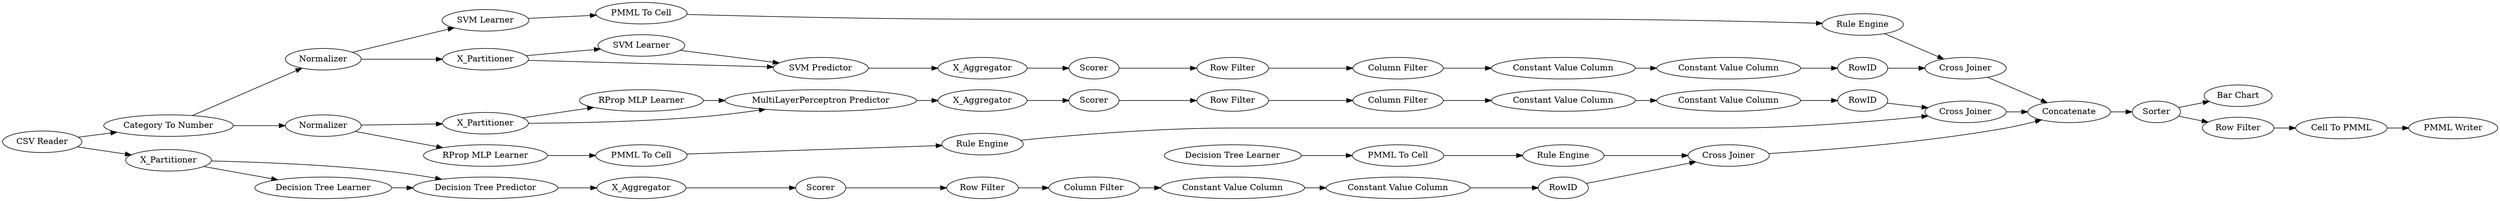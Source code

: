 digraph {
	"-5250185753102219819_293" [label=RowID]
	"-7744423721730419013_2" [label=X_Partitioner]
	"-472430715471357985_35" [label="Rule Engine"]
	"62881648462248151_9" [label="Row Filter"]
	"-1990225524461813240_39" [label="Cross Joiner"]
	"-4950333199261809131_40" [label=Scorer]
	"-7744423721730419013_7" [label=X_Aggregator]
	"4774450561869129030_294" [label="Column Filter"]
	"4989308757908606776_59" [label="Bar Chart"]
	"-4950333199261809131_31" [label="RProp MLP Learner"]
	"-7744423721730419013_32" [label="Decision Tree Predictor"]
	"-1990225524461813240_40" [label=Normalizer]
	"1169070269173500496_33" [label="Decision Tree Learner"]
	"4774450561869129030_290" [label="Constant Value Column"]
	"4774450561869129030_293" [label=RowID]
	"-1990225524461813240_31" [label="SVM Learner"]
	"4989308757908606776_67" [label="CSV Reader"]
	"4989308757908606776_65" [label=Concatenate]
	"62881648462248151_294" [label="Column Filter"]
	"-4950333199261809131_32" [label="MultiLayerPerceptron Predictor"]
	"-1990225524461813240_2" [label=X_Partitioner]
	"-4950333199261809131_2" [label=X_Partitioner]
	"-4950333199261809131_38" [label="Cross Joiner"]
	"-7744423721730419013_39" [label=Scorer]
	"4774450561869129030_9" [label="Row Filter"]
	"4989308757908606776_73" [label="Category To Number"]
	"-251562887237808611_34" [label="Rule Engine"]
	"1169070269173500496_28" [label="PMML To Cell"]
	"-7744423721730419013_38" [label="Cross Joiner"]
	"-1990225524461813240_41" [label=Scorer]
	"-251562887237808611_35" [label="RProp MLP Learner"]
	"-5250185753102219819_290" [label="Constant Value Column"]
	"-1990225524461813240_32" [label="SVM Predictor"]
	"4989308757908606776_64" [label="PMML Writer"]
	"1169070269173500496_34" [label="Rule Engine"]
	"-472430715471357985_34" [label="PMML To Cell"]
	"62881648462248151_292" [label="Constant Value Column"]
	"62881648462248151_290" [label="Constant Value Column"]
	"-472430715471357985_33" [label="SVM Learner"]
	"-1990225524461813240_7" [label=X_Aggregator]
	"62881648462248151_293" [label=RowID]
	"-251562887237808611_22" [label="PMML To Cell"]
	"-5250185753102219819_9" [label="Row Filter"]
	"4989308757908606776_68" [label="Cell To PMML"]
	"-7744423721730419013_31" [label="Decision Tree Learner"]
	"-4950333199261809131_39" [label=Normalizer]
	"-5250185753102219819_292" [label="Constant Value Column"]
	"-4950333199261809131_7" [label=X_Aggregator]
	"4989308757908606776_71" [label="Row Filter"]
	"-5250185753102219819_294" [label="Column Filter"]
	"4774450561869129030_292" [label="Constant Value Column"]
	"4989308757908606776_66" [label=Sorter]
	"4989308757908606776_66" -> "4989308757908606776_71"
	"-1990225524461813240_40" -> "-1990225524461813240_2"
	"-7744423721730419013_39" -> "62881648462248151_9"
	"4774450561869129030_294" -> "4774450561869129030_290"
	"-251562887237808611_22" -> "-251562887237808611_34"
	"-4950333199261809131_7" -> "-4950333199261809131_40"
	"4774450561869129030_292" -> "4774450561869129030_293"
	"62881648462248151_292" -> "62881648462248151_293"
	"1169070269173500496_28" -> "1169070269173500496_34"
	"1169070269173500496_33" -> "1169070269173500496_28"
	"-7744423721730419013_32" -> "-7744423721730419013_7"
	"-4950333199261809131_31" -> "-4950333199261809131_32"
	"4989308757908606776_68" -> "4989308757908606776_64"
	"-472430715471357985_34" -> "-472430715471357985_35"
	"-4950333199261809131_2" -> "-4950333199261809131_31"
	"-1990225524461813240_31" -> "-1990225524461813240_32"
	"4989308757908606776_71" -> "4989308757908606776_68"
	"-7744423721730419013_2" -> "-7744423721730419013_32"
	"-1990225524461813240_32" -> "-1990225524461813240_7"
	"-1990225524461813240_2" -> "-1990225524461813240_32"
	"-1990225524461813240_7" -> "-1990225524461813240_41"
	"-472430715471357985_33" -> "-472430715471357985_34"
	"4774450561869129030_290" -> "4774450561869129030_292"
	"-5250185753102219819_9" -> "-5250185753102219819_294"
	"4774450561869129030_293" -> "-1990225524461813240_39"
	"-7744423721730419013_38" -> "4989308757908606776_65"
	"4989308757908606776_66" -> "4989308757908606776_59"
	"-5250185753102219819_290" -> "-5250185753102219819_292"
	"-4950333199261809131_38" -> "4989308757908606776_65"
	"-4950333199261809131_39" -> "-4950333199261809131_2"
	"62881648462248151_294" -> "62881648462248151_290"
	"-5250185753102219819_292" -> "-5250185753102219819_293"
	"1169070269173500496_34" -> "-7744423721730419013_38"
	"4774450561869129030_9" -> "4774450561869129030_294"
	"-4950333199261809131_32" -> "-4950333199261809131_7"
	"4989308757908606776_65" -> "4989308757908606776_66"
	"-472430715471357985_35" -> "-1990225524461813240_39"
	"4989308757908606776_73" -> "-4950333199261809131_39"
	"-1990225524461813240_2" -> "-1990225524461813240_31"
	"-5250185753102219819_294" -> "-5250185753102219819_290"
	"-4950333199261809131_2" -> "-4950333199261809131_32"
	"4989308757908606776_67" -> "-7744423721730419013_2"
	"-1990225524461813240_41" -> "4774450561869129030_9"
	"-7744423721730419013_7" -> "-7744423721730419013_39"
	"-4950333199261809131_39" -> "-251562887237808611_35"
	"-251562887237808611_35" -> "-251562887237808611_22"
	"4989308757908606776_73" -> "-1990225524461813240_40"
	"-1990225524461813240_40" -> "-472430715471357985_33"
	"62881648462248151_290" -> "62881648462248151_292"
	"-7744423721730419013_2" -> "-7744423721730419013_31"
	"-4950333199261809131_40" -> "-5250185753102219819_9"
	"62881648462248151_293" -> "-7744423721730419013_38"
	"-5250185753102219819_293" -> "-4950333199261809131_38"
	"62881648462248151_9" -> "62881648462248151_294"
	"-1990225524461813240_39" -> "4989308757908606776_65"
	"4989308757908606776_67" -> "4989308757908606776_73"
	"-251562887237808611_34" -> "-4950333199261809131_38"
	"-7744423721730419013_31" -> "-7744423721730419013_32"
	rankdir=LR
}
